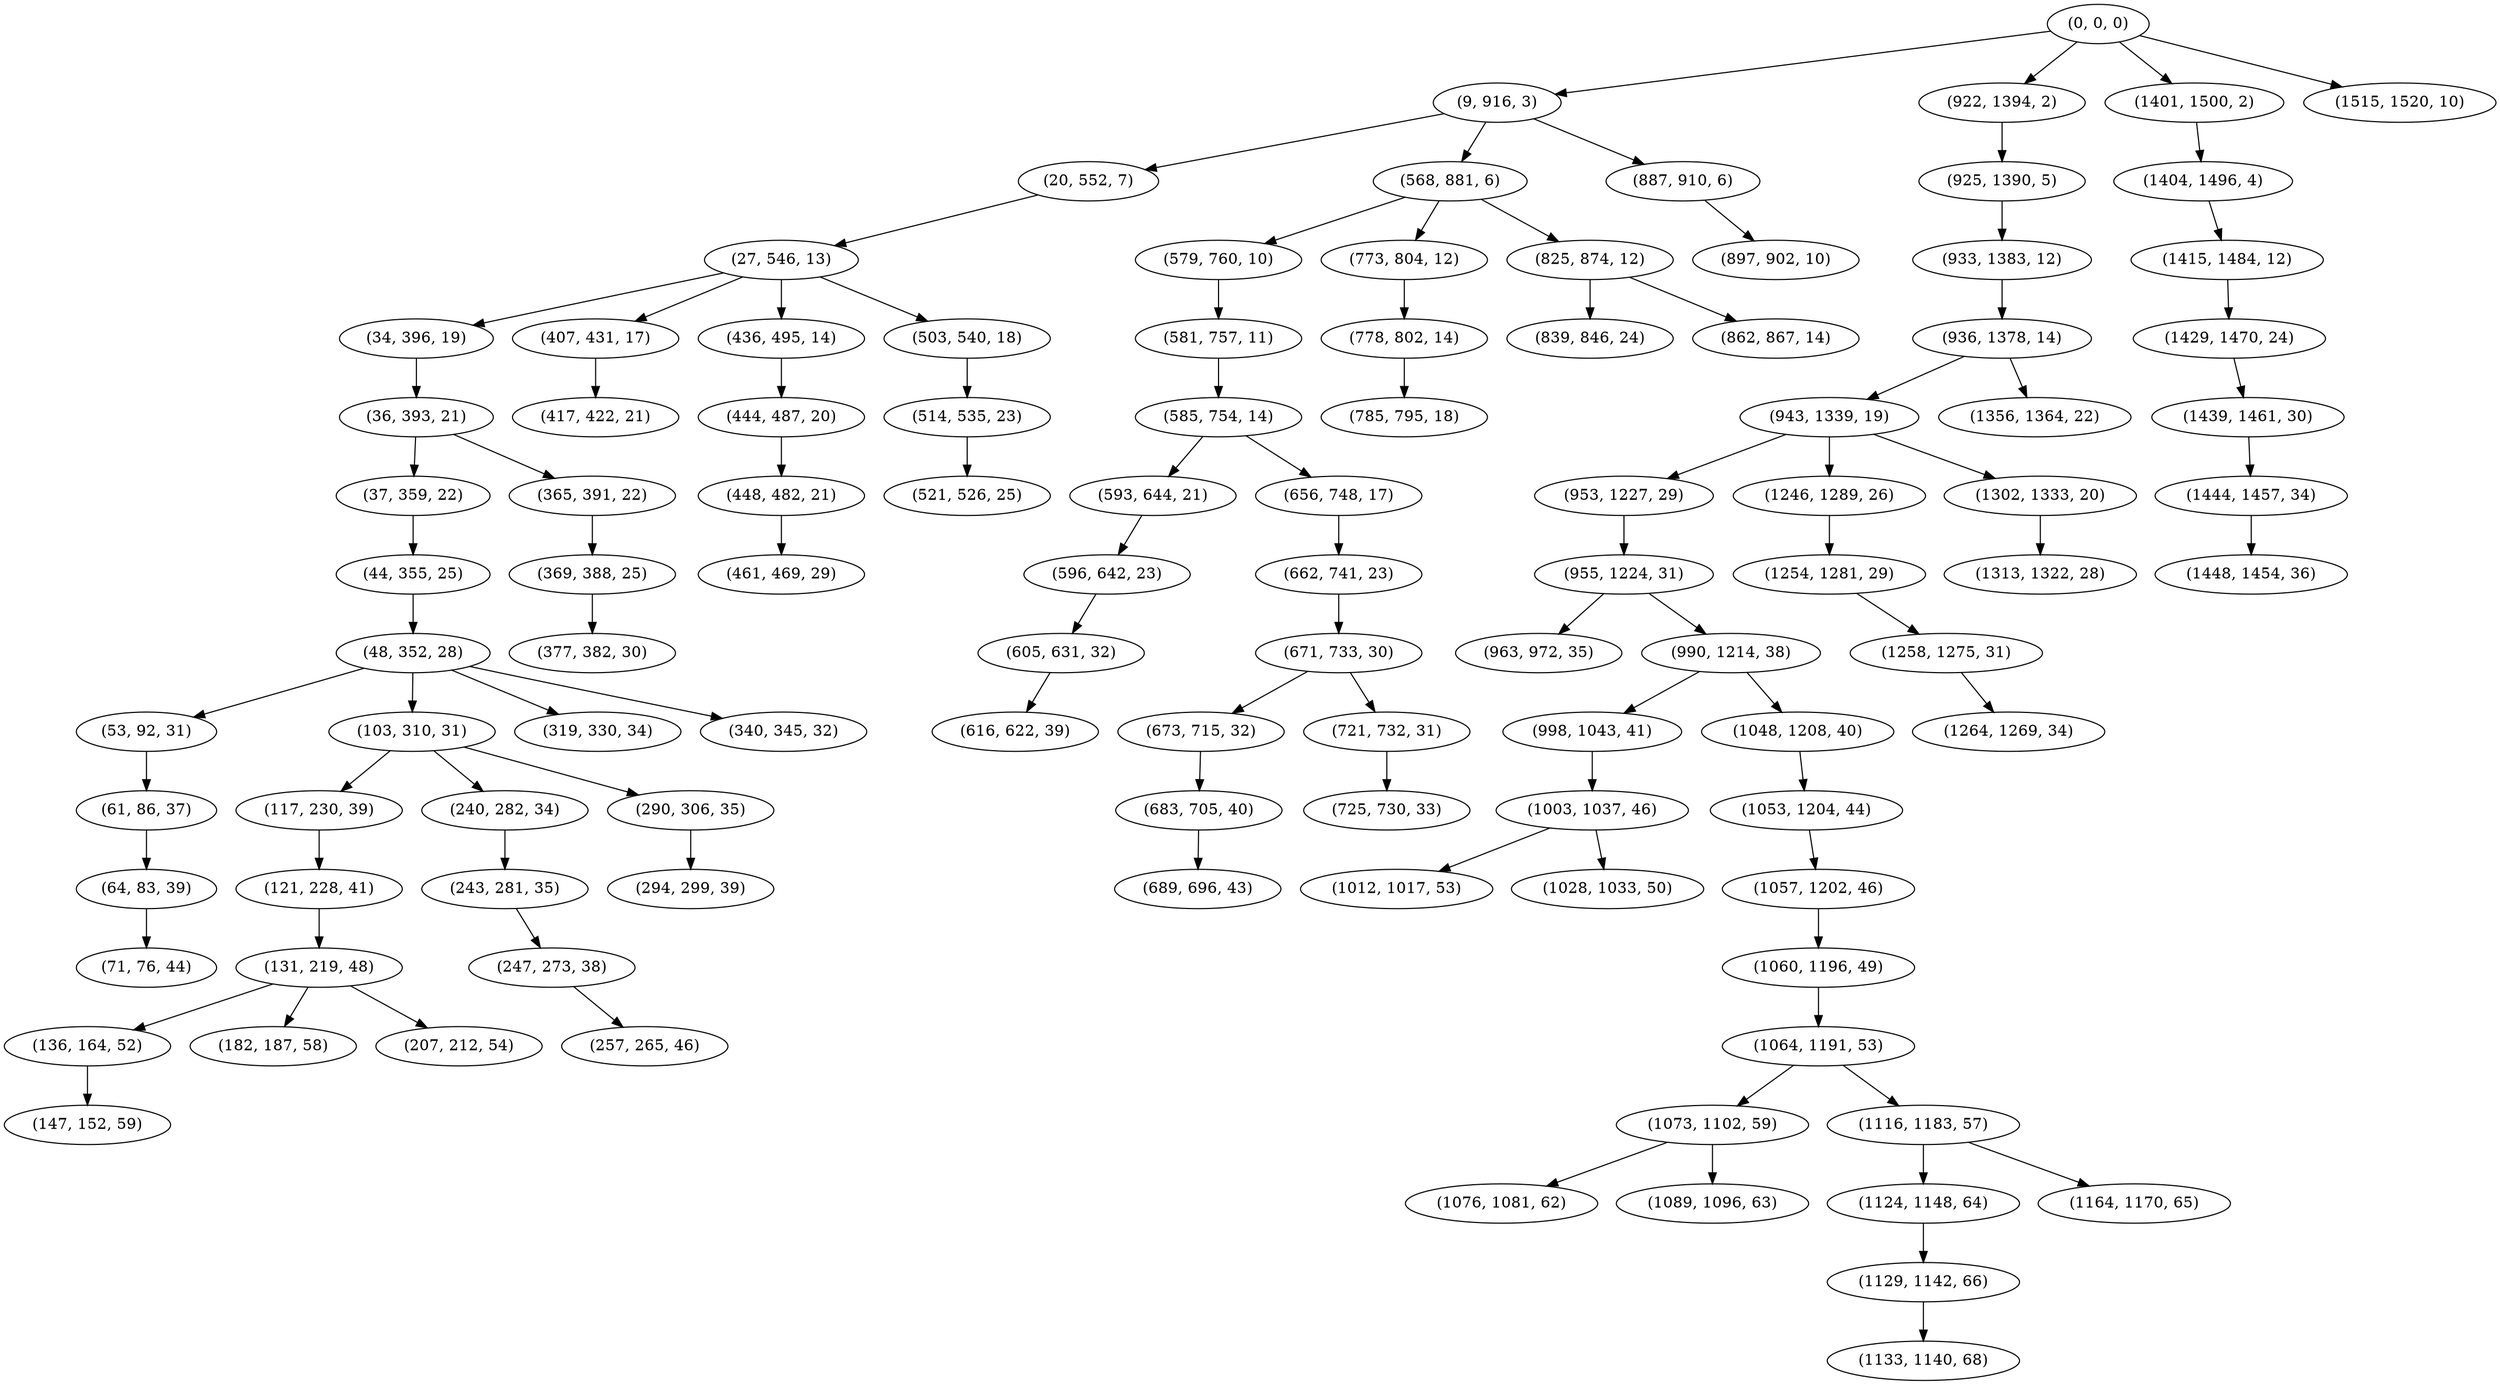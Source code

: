 digraph tree {
    "(0, 0, 0)";
    "(9, 916, 3)";
    "(20, 552, 7)";
    "(27, 546, 13)";
    "(34, 396, 19)";
    "(36, 393, 21)";
    "(37, 359, 22)";
    "(44, 355, 25)";
    "(48, 352, 28)";
    "(53, 92, 31)";
    "(61, 86, 37)";
    "(64, 83, 39)";
    "(71, 76, 44)";
    "(103, 310, 31)";
    "(117, 230, 39)";
    "(121, 228, 41)";
    "(131, 219, 48)";
    "(136, 164, 52)";
    "(147, 152, 59)";
    "(182, 187, 58)";
    "(207, 212, 54)";
    "(240, 282, 34)";
    "(243, 281, 35)";
    "(247, 273, 38)";
    "(257, 265, 46)";
    "(290, 306, 35)";
    "(294, 299, 39)";
    "(319, 330, 34)";
    "(340, 345, 32)";
    "(365, 391, 22)";
    "(369, 388, 25)";
    "(377, 382, 30)";
    "(407, 431, 17)";
    "(417, 422, 21)";
    "(436, 495, 14)";
    "(444, 487, 20)";
    "(448, 482, 21)";
    "(461, 469, 29)";
    "(503, 540, 18)";
    "(514, 535, 23)";
    "(521, 526, 25)";
    "(568, 881, 6)";
    "(579, 760, 10)";
    "(581, 757, 11)";
    "(585, 754, 14)";
    "(593, 644, 21)";
    "(596, 642, 23)";
    "(605, 631, 32)";
    "(616, 622, 39)";
    "(656, 748, 17)";
    "(662, 741, 23)";
    "(671, 733, 30)";
    "(673, 715, 32)";
    "(683, 705, 40)";
    "(689, 696, 43)";
    "(721, 732, 31)";
    "(725, 730, 33)";
    "(773, 804, 12)";
    "(778, 802, 14)";
    "(785, 795, 18)";
    "(825, 874, 12)";
    "(839, 846, 24)";
    "(862, 867, 14)";
    "(887, 910, 6)";
    "(897, 902, 10)";
    "(922, 1394, 2)";
    "(925, 1390, 5)";
    "(933, 1383, 12)";
    "(936, 1378, 14)";
    "(943, 1339, 19)";
    "(953, 1227, 29)";
    "(955, 1224, 31)";
    "(963, 972, 35)";
    "(990, 1214, 38)";
    "(998, 1043, 41)";
    "(1003, 1037, 46)";
    "(1012, 1017, 53)";
    "(1028, 1033, 50)";
    "(1048, 1208, 40)";
    "(1053, 1204, 44)";
    "(1057, 1202, 46)";
    "(1060, 1196, 49)";
    "(1064, 1191, 53)";
    "(1073, 1102, 59)";
    "(1076, 1081, 62)";
    "(1089, 1096, 63)";
    "(1116, 1183, 57)";
    "(1124, 1148, 64)";
    "(1129, 1142, 66)";
    "(1133, 1140, 68)";
    "(1164, 1170, 65)";
    "(1246, 1289, 26)";
    "(1254, 1281, 29)";
    "(1258, 1275, 31)";
    "(1264, 1269, 34)";
    "(1302, 1333, 20)";
    "(1313, 1322, 28)";
    "(1356, 1364, 22)";
    "(1401, 1500, 2)";
    "(1404, 1496, 4)";
    "(1415, 1484, 12)";
    "(1429, 1470, 24)";
    "(1439, 1461, 30)";
    "(1444, 1457, 34)";
    "(1448, 1454, 36)";
    "(1515, 1520, 10)";
    "(0, 0, 0)" -> "(9, 916, 3)";
    "(0, 0, 0)" -> "(922, 1394, 2)";
    "(0, 0, 0)" -> "(1401, 1500, 2)";
    "(0, 0, 0)" -> "(1515, 1520, 10)";
    "(9, 916, 3)" -> "(20, 552, 7)";
    "(9, 916, 3)" -> "(568, 881, 6)";
    "(9, 916, 3)" -> "(887, 910, 6)";
    "(20, 552, 7)" -> "(27, 546, 13)";
    "(27, 546, 13)" -> "(34, 396, 19)";
    "(27, 546, 13)" -> "(407, 431, 17)";
    "(27, 546, 13)" -> "(436, 495, 14)";
    "(27, 546, 13)" -> "(503, 540, 18)";
    "(34, 396, 19)" -> "(36, 393, 21)";
    "(36, 393, 21)" -> "(37, 359, 22)";
    "(36, 393, 21)" -> "(365, 391, 22)";
    "(37, 359, 22)" -> "(44, 355, 25)";
    "(44, 355, 25)" -> "(48, 352, 28)";
    "(48, 352, 28)" -> "(53, 92, 31)";
    "(48, 352, 28)" -> "(103, 310, 31)";
    "(48, 352, 28)" -> "(319, 330, 34)";
    "(48, 352, 28)" -> "(340, 345, 32)";
    "(53, 92, 31)" -> "(61, 86, 37)";
    "(61, 86, 37)" -> "(64, 83, 39)";
    "(64, 83, 39)" -> "(71, 76, 44)";
    "(103, 310, 31)" -> "(117, 230, 39)";
    "(103, 310, 31)" -> "(240, 282, 34)";
    "(103, 310, 31)" -> "(290, 306, 35)";
    "(117, 230, 39)" -> "(121, 228, 41)";
    "(121, 228, 41)" -> "(131, 219, 48)";
    "(131, 219, 48)" -> "(136, 164, 52)";
    "(131, 219, 48)" -> "(182, 187, 58)";
    "(131, 219, 48)" -> "(207, 212, 54)";
    "(136, 164, 52)" -> "(147, 152, 59)";
    "(240, 282, 34)" -> "(243, 281, 35)";
    "(243, 281, 35)" -> "(247, 273, 38)";
    "(247, 273, 38)" -> "(257, 265, 46)";
    "(290, 306, 35)" -> "(294, 299, 39)";
    "(365, 391, 22)" -> "(369, 388, 25)";
    "(369, 388, 25)" -> "(377, 382, 30)";
    "(407, 431, 17)" -> "(417, 422, 21)";
    "(436, 495, 14)" -> "(444, 487, 20)";
    "(444, 487, 20)" -> "(448, 482, 21)";
    "(448, 482, 21)" -> "(461, 469, 29)";
    "(503, 540, 18)" -> "(514, 535, 23)";
    "(514, 535, 23)" -> "(521, 526, 25)";
    "(568, 881, 6)" -> "(579, 760, 10)";
    "(568, 881, 6)" -> "(773, 804, 12)";
    "(568, 881, 6)" -> "(825, 874, 12)";
    "(579, 760, 10)" -> "(581, 757, 11)";
    "(581, 757, 11)" -> "(585, 754, 14)";
    "(585, 754, 14)" -> "(593, 644, 21)";
    "(585, 754, 14)" -> "(656, 748, 17)";
    "(593, 644, 21)" -> "(596, 642, 23)";
    "(596, 642, 23)" -> "(605, 631, 32)";
    "(605, 631, 32)" -> "(616, 622, 39)";
    "(656, 748, 17)" -> "(662, 741, 23)";
    "(662, 741, 23)" -> "(671, 733, 30)";
    "(671, 733, 30)" -> "(673, 715, 32)";
    "(671, 733, 30)" -> "(721, 732, 31)";
    "(673, 715, 32)" -> "(683, 705, 40)";
    "(683, 705, 40)" -> "(689, 696, 43)";
    "(721, 732, 31)" -> "(725, 730, 33)";
    "(773, 804, 12)" -> "(778, 802, 14)";
    "(778, 802, 14)" -> "(785, 795, 18)";
    "(825, 874, 12)" -> "(839, 846, 24)";
    "(825, 874, 12)" -> "(862, 867, 14)";
    "(887, 910, 6)" -> "(897, 902, 10)";
    "(922, 1394, 2)" -> "(925, 1390, 5)";
    "(925, 1390, 5)" -> "(933, 1383, 12)";
    "(933, 1383, 12)" -> "(936, 1378, 14)";
    "(936, 1378, 14)" -> "(943, 1339, 19)";
    "(936, 1378, 14)" -> "(1356, 1364, 22)";
    "(943, 1339, 19)" -> "(953, 1227, 29)";
    "(943, 1339, 19)" -> "(1246, 1289, 26)";
    "(943, 1339, 19)" -> "(1302, 1333, 20)";
    "(953, 1227, 29)" -> "(955, 1224, 31)";
    "(955, 1224, 31)" -> "(963, 972, 35)";
    "(955, 1224, 31)" -> "(990, 1214, 38)";
    "(990, 1214, 38)" -> "(998, 1043, 41)";
    "(990, 1214, 38)" -> "(1048, 1208, 40)";
    "(998, 1043, 41)" -> "(1003, 1037, 46)";
    "(1003, 1037, 46)" -> "(1012, 1017, 53)";
    "(1003, 1037, 46)" -> "(1028, 1033, 50)";
    "(1048, 1208, 40)" -> "(1053, 1204, 44)";
    "(1053, 1204, 44)" -> "(1057, 1202, 46)";
    "(1057, 1202, 46)" -> "(1060, 1196, 49)";
    "(1060, 1196, 49)" -> "(1064, 1191, 53)";
    "(1064, 1191, 53)" -> "(1073, 1102, 59)";
    "(1064, 1191, 53)" -> "(1116, 1183, 57)";
    "(1073, 1102, 59)" -> "(1076, 1081, 62)";
    "(1073, 1102, 59)" -> "(1089, 1096, 63)";
    "(1116, 1183, 57)" -> "(1124, 1148, 64)";
    "(1116, 1183, 57)" -> "(1164, 1170, 65)";
    "(1124, 1148, 64)" -> "(1129, 1142, 66)";
    "(1129, 1142, 66)" -> "(1133, 1140, 68)";
    "(1246, 1289, 26)" -> "(1254, 1281, 29)";
    "(1254, 1281, 29)" -> "(1258, 1275, 31)";
    "(1258, 1275, 31)" -> "(1264, 1269, 34)";
    "(1302, 1333, 20)" -> "(1313, 1322, 28)";
    "(1401, 1500, 2)" -> "(1404, 1496, 4)";
    "(1404, 1496, 4)" -> "(1415, 1484, 12)";
    "(1415, 1484, 12)" -> "(1429, 1470, 24)";
    "(1429, 1470, 24)" -> "(1439, 1461, 30)";
    "(1439, 1461, 30)" -> "(1444, 1457, 34)";
    "(1444, 1457, 34)" -> "(1448, 1454, 36)";
}
